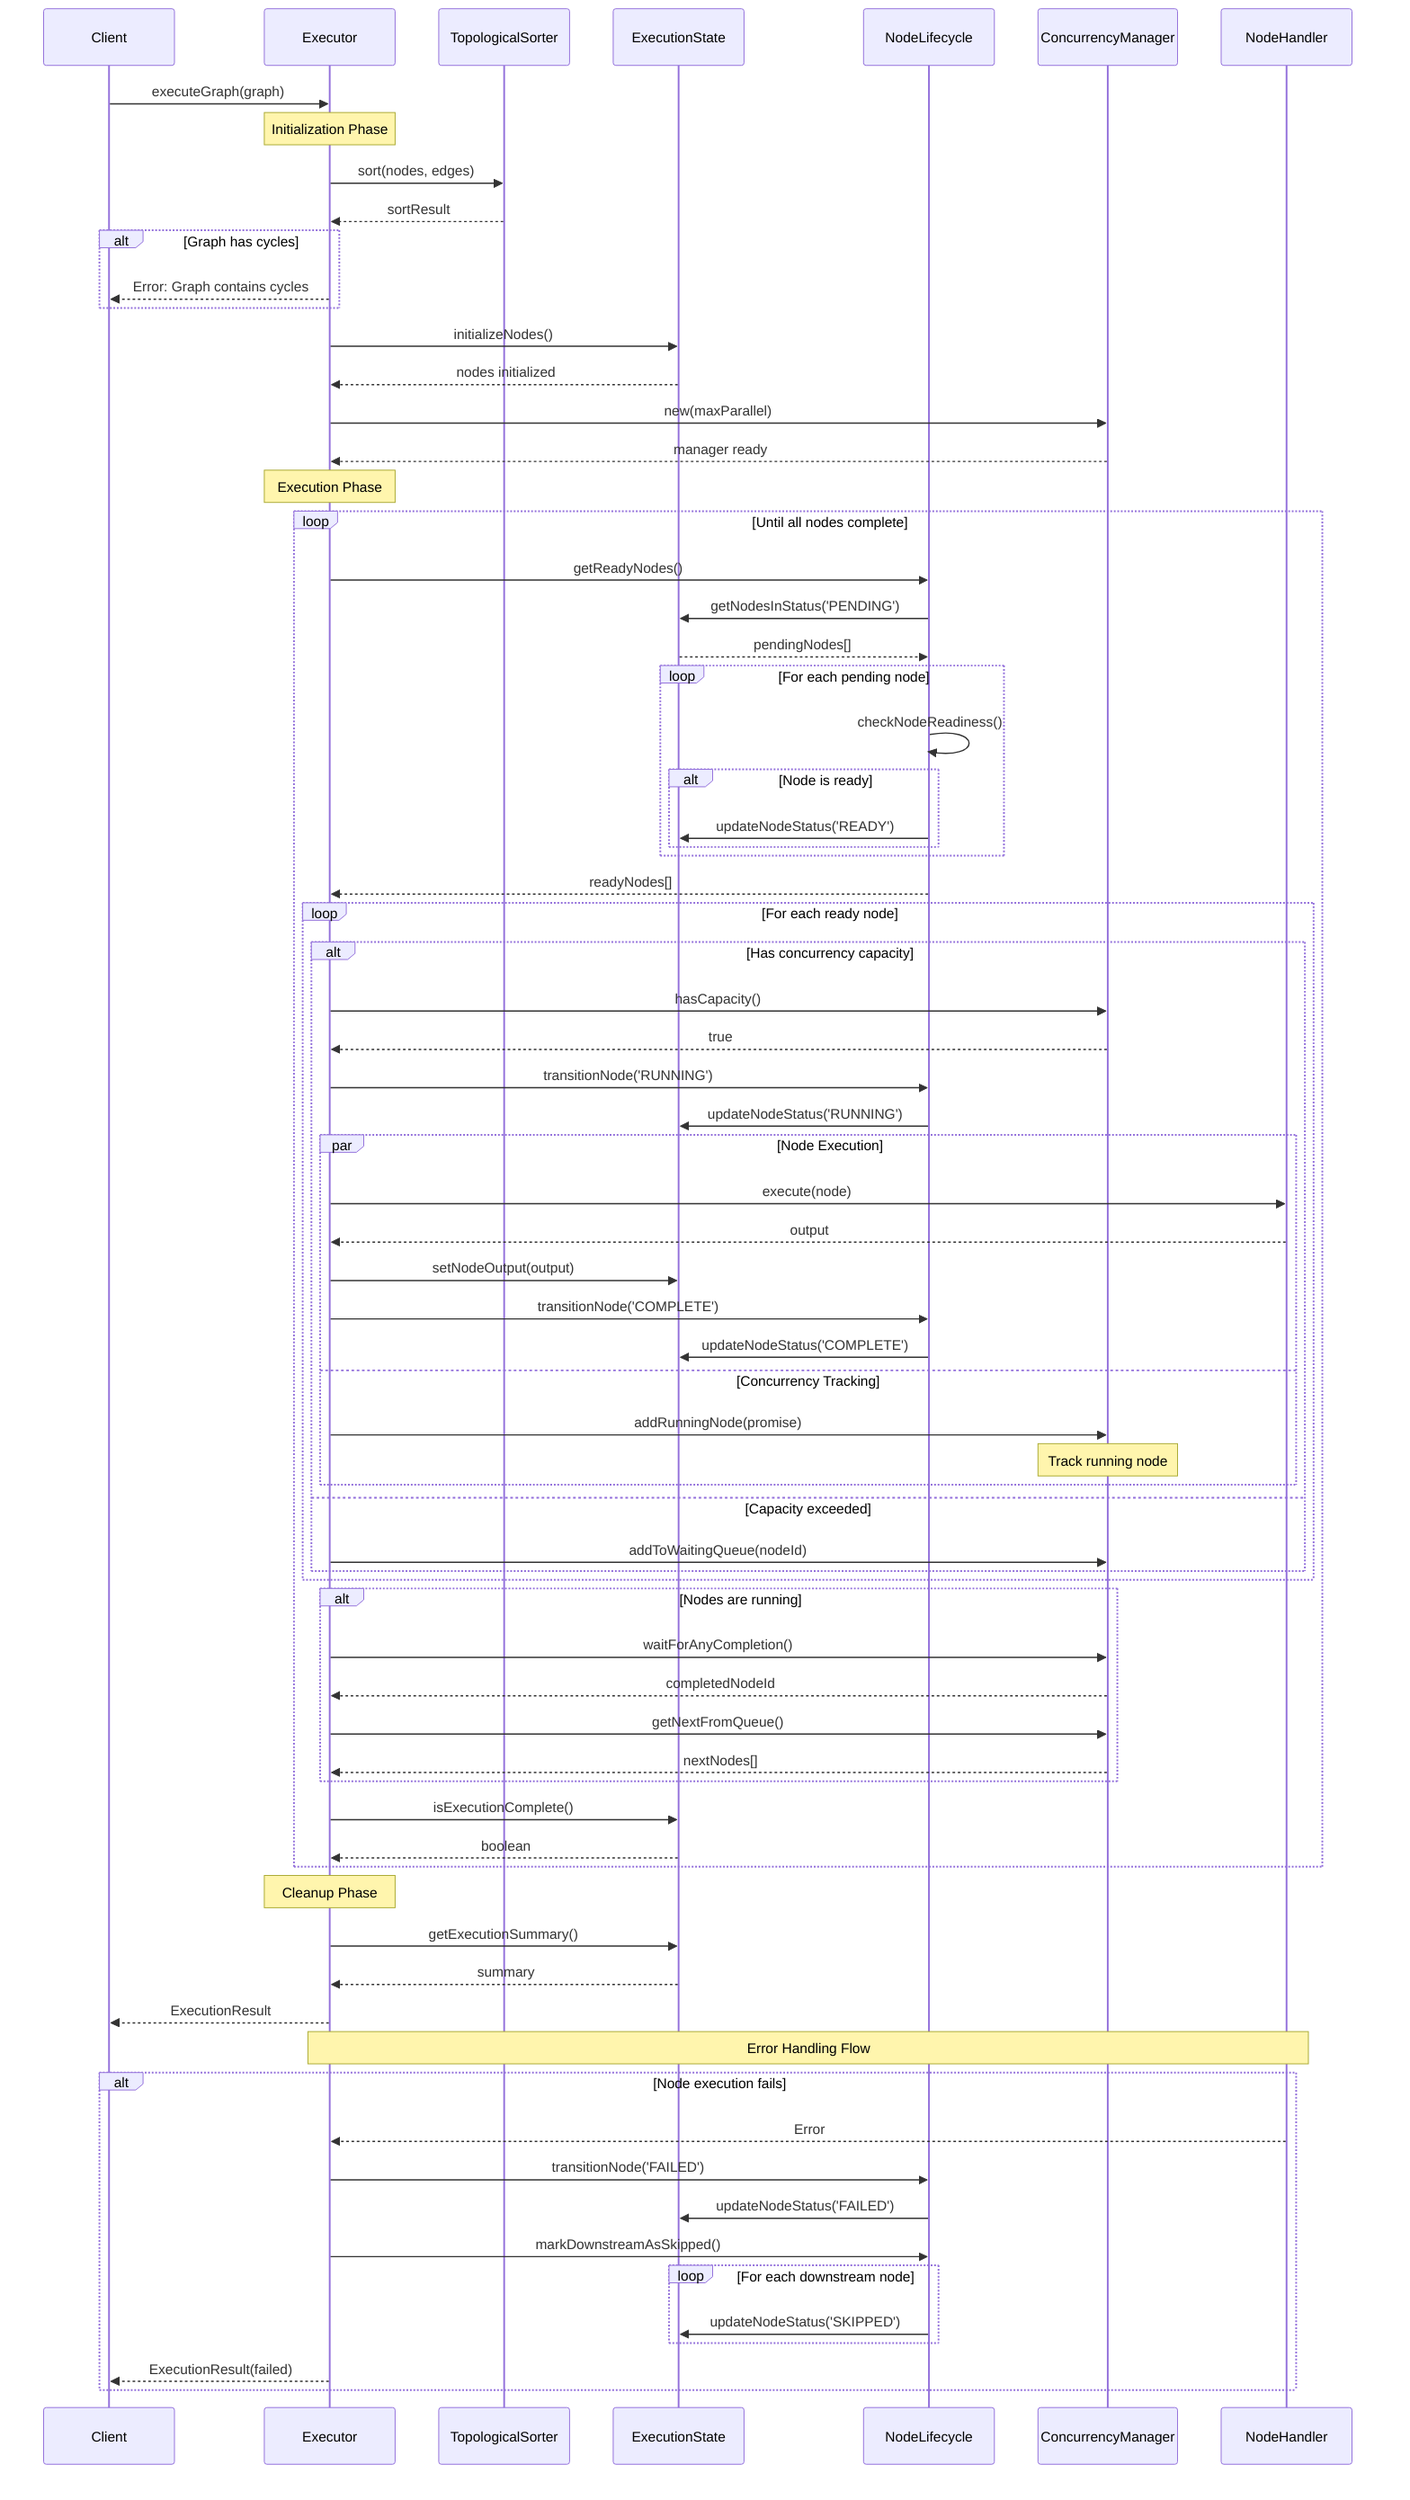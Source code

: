sequenceDiagram
    participant Client
    participant Executor
    participant TopologicalSorter
    participant ExecutionState
    participant NodeLifecycle
    participant ConcurrencyManager
    participant NodeHandler

    Client->>Executor: executeGraph(graph)
    
    Note over Executor: Initialization Phase
    Executor->>TopologicalSorter: sort(nodes, edges)
    TopologicalSorter-->>Executor: sortResult
    
    alt Graph has cycles
        Executor-->>Client: Error: Graph contains cycles
    end
    
    Executor->>ExecutionState: initializeNodes()
    ExecutionState-->>Executor: nodes initialized
    
    Executor->>ConcurrencyManager: new(maxParallel)
    ConcurrencyManager-->>Executor: manager ready
    
    Note over Executor: Execution Phase
    loop Until all nodes complete
        Executor->>NodeLifecycle: getReadyNodes()
        NodeLifecycle->>ExecutionState: getNodesInStatus('PENDING')
        ExecutionState-->>NodeLifecycle: pendingNodes[]
        
        loop For each pending node
            NodeLifecycle->>NodeLifecycle: checkNodeReadiness()
            alt Node is ready
                NodeLifecycle->>ExecutionState: updateNodeStatus('READY')
            end
        end
        
        NodeLifecycle-->>Executor: readyNodes[]
        
        loop For each ready node
            alt Has concurrency capacity
                Executor->>ConcurrencyManager: hasCapacity()
                ConcurrencyManager-->>Executor: true
                
                Executor->>NodeLifecycle: transitionNode('RUNNING')
                NodeLifecycle->>ExecutionState: updateNodeStatus('RUNNING')
                
                par Node Execution
                    Executor->>NodeHandler: execute(node)
                    NodeHandler-->>Executor: output
                    
                    Executor->>ExecutionState: setNodeOutput(output)
                    Executor->>NodeLifecycle: transitionNode('COMPLETE')
                    NodeLifecycle->>ExecutionState: updateNodeStatus('COMPLETE')
                and Concurrency Tracking
                    Executor->>ConcurrencyManager: addRunningNode(promise)
                    Note over ConcurrencyManager: Track running node
                end
                
            else Capacity exceeded
                Executor->>ConcurrencyManager: addToWaitingQueue(nodeId)
            end
        end
        
        alt Nodes are running
            Executor->>ConcurrencyManager: waitForAnyCompletion()
            ConcurrencyManager-->>Executor: completedNodeId
            
            Executor->>ConcurrencyManager: getNextFromQueue()
            ConcurrencyManager-->>Executor: nextNodes[]
        end
        
        Executor->>ExecutionState: isExecutionComplete()
        ExecutionState-->>Executor: boolean
    end
    
    Note over Executor: Cleanup Phase
    Executor->>ExecutionState: getExecutionSummary()
    ExecutionState-->>Executor: summary
    
    Executor-->>Client: ExecutionResult

    Note over Executor,NodeHandler: Error Handling Flow
    alt Node execution fails
        NodeHandler-->>Executor: Error
        Executor->>NodeLifecycle: transitionNode('FAILED')
        NodeLifecycle->>ExecutionState: updateNodeStatus('FAILED')
        Executor->>NodeLifecycle: markDownstreamAsSkipped()
        
        loop For each downstream node
            NodeLifecycle->>ExecutionState: updateNodeStatus('SKIPPED')
        end
        
        Executor-->>Client: ExecutionResult(failed)
    end
